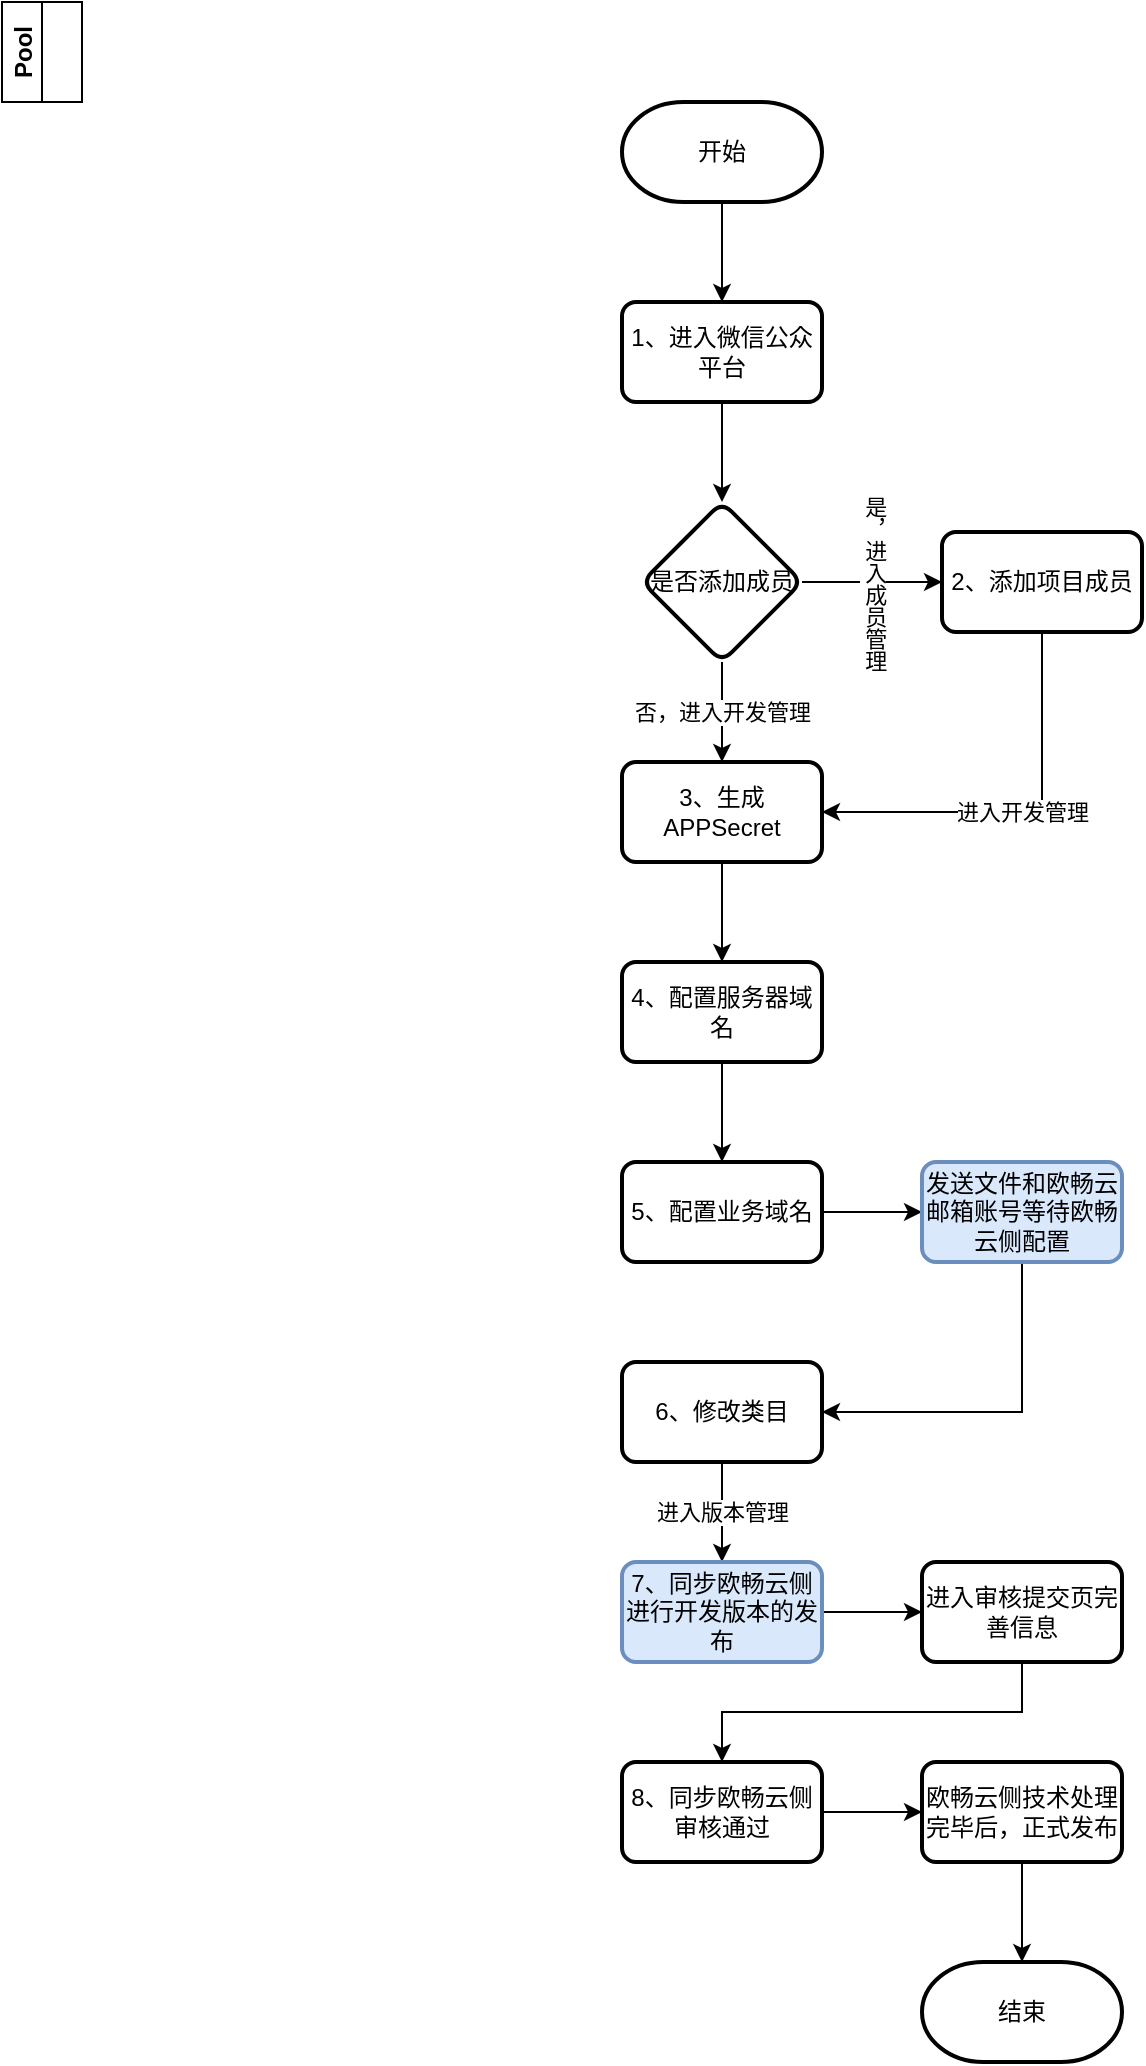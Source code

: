 <mxfile version="27.0.9">
  <diagram name="第 1 页" id="COnjnbLeJixTerIVZXnx">
    <mxGraphModel dx="988" dy="688" grid="1" gridSize="10" guides="1" tooltips="1" connect="1" arrows="1" fold="1" page="1" pageScale="1" pageWidth="827" pageHeight="1169" math="0" shadow="0">
      <root>
        <mxCell id="0" />
        <mxCell id="1" parent="0" />
        <mxCell id="-ReKqUDpLY1J_Zbkelsk-4" value="Pool" style="swimlane;childLayout=stackLayout;resizeParent=1;resizeParentMax=0;startSize=20;horizontal=0;horizontalStack=1;" parent="1" vertex="1" collapsed="1">
          <mxGeometry width="40" height="50" as="geometry">
            <mxRectangle width="830" height="1990" as="alternateBounds" />
          </mxGeometry>
        </mxCell>
        <mxCell id="-ReKqUDpLY1J_Zbkelsk-242" value="等待我司配置" style="edgeStyle=orthogonalEdgeStyle;rounded=0;orthogonalLoop=1;jettySize=auto;html=1;" parent="-ReKqUDpLY1J_Zbkelsk-4" source="-ReKqUDpLY1J_Zbkelsk-237" target="-ReKqUDpLY1J_Zbkelsk-241" edge="1">
          <mxGeometry relative="1" as="geometry" />
        </mxCell>
        <mxCell id="-ReKqUDpLY1J_Zbkelsk-244" value="我司反馈配置完毕" style="edgeStyle=orthogonalEdgeStyle;rounded=0;orthogonalLoop=1;jettySize=auto;html=1;entryX=1;entryY=0.5;entryDx=0;entryDy=0;exitX=0.5;exitY=1;exitDx=0;exitDy=0;" parent="-ReKqUDpLY1J_Zbkelsk-4" source="-ReKqUDpLY1J_Zbkelsk-241" target="-ReKqUDpLY1J_Zbkelsk-234" edge="1">
          <mxGeometry relative="1" as="geometry" />
        </mxCell>
        <mxCell id="-ReKqUDpLY1J_Zbkelsk-262" style="edgeStyle=orthogonalEdgeStyle;rounded=0;orthogonalLoop=1;jettySize=auto;html=1;exitX=1;exitY=0.5;exitDx=0;exitDy=0;entryX=0;entryY=0.5;entryDx=0;entryDy=0;" parent="-ReKqUDpLY1J_Zbkelsk-4" source="-ReKqUDpLY1J_Zbkelsk-260" target="-ReKqUDpLY1J_Zbkelsk-257" edge="1">
          <mxGeometry relative="1" as="geometry" />
        </mxCell>
        <mxCell id="-ReKqUDpLY1J_Zbkelsk-5" value="用户" style="swimlane;startSize=20;" parent="-ReKqUDpLY1J_Zbkelsk-4" vertex="1">
          <mxGeometry x="20" width="650" height="1990" as="geometry" />
        </mxCell>
        <mxCell id="-ReKqUDpLY1J_Zbkelsk-81" value="" style="edgeStyle=orthogonalEdgeStyle;rounded=0;orthogonalLoop=1;jettySize=auto;html=1;" parent="-ReKqUDpLY1J_Zbkelsk-5" source="-ReKqUDpLY1J_Zbkelsk-1" target="-ReKqUDpLY1J_Zbkelsk-2" edge="1">
          <mxGeometry relative="1" as="geometry" />
        </mxCell>
        <mxCell id="-ReKqUDpLY1J_Zbkelsk-1" value="开始" style="strokeWidth=2;html=1;shape=mxgraph.flowchart.terminator;whiteSpace=wrap;" parent="-ReKqUDpLY1J_Zbkelsk-5" vertex="1">
          <mxGeometry x="35.04" y="70" width="100" height="50" as="geometry" />
        </mxCell>
        <mxCell id="-ReKqUDpLY1J_Zbkelsk-105" value="" style="edgeStyle=orthogonalEdgeStyle;rounded=0;orthogonalLoop=1;jettySize=auto;html=1;entryX=0;entryY=0.5;entryDx=0;entryDy=0;exitX=1;exitY=0.5;exitDx=0;exitDy=0;" parent="-ReKqUDpLY1J_Zbkelsk-5" source="-ReKqUDpLY1J_Zbkelsk-2" target="-ReKqUDpLY1J_Zbkelsk-104" edge="1">
          <mxGeometry relative="1" as="geometry" />
        </mxCell>
        <mxCell id="-ReKqUDpLY1J_Zbkelsk-2" value="1、进入微信公众平台" style="rounded=1;whiteSpace=wrap;html=1;absoluteArcSize=1;arcSize=14;strokeWidth=2;" parent="-ReKqUDpLY1J_Zbkelsk-5" vertex="1">
          <mxGeometry x="35.04" y="160" width="100" height="50" as="geometry" />
        </mxCell>
        <mxCell id="-ReKqUDpLY1J_Zbkelsk-86" value="" style="edgeStyle=orthogonalEdgeStyle;rounded=0;orthogonalLoop=1;jettySize=auto;html=1;" parent="-ReKqUDpLY1J_Zbkelsk-5" source="-ReKqUDpLY1J_Zbkelsk-79" target="-ReKqUDpLY1J_Zbkelsk-85" edge="1">
          <mxGeometry relative="1" as="geometry" />
        </mxCell>
        <mxCell id="-ReKqUDpLY1J_Zbkelsk-79" value="手机微信扫码" style="rounded=1;whiteSpace=wrap;html=1;absoluteArcSize=1;arcSize=14;strokeWidth=2;" parent="-ReKqUDpLY1J_Zbkelsk-5" vertex="1">
          <mxGeometry x="185.1" y="290" width="100" height="50" as="geometry" />
        </mxCell>
        <mxCell id="-ReKqUDpLY1J_Zbkelsk-88" value="" style="edgeStyle=orthogonalEdgeStyle;rounded=0;orthogonalLoop=1;jettySize=auto;html=1;" parent="-ReKqUDpLY1J_Zbkelsk-5" source="-ReKqUDpLY1J_Zbkelsk-85" target="-ReKqUDpLY1J_Zbkelsk-87" edge="1">
          <mxGeometry relative="1" as="geometry" />
        </mxCell>
        <mxCell id="-ReKqUDpLY1J_Zbkelsk-85" value="选择小程序登录" style="rounded=1;whiteSpace=wrap;html=1;absoluteArcSize=1;arcSize=14;strokeWidth=2;" parent="-ReKqUDpLY1J_Zbkelsk-5" vertex="1">
          <mxGeometry x="350" y="290" width="100" height="50" as="geometry" />
        </mxCell>
        <mxCell id="-ReKqUDpLY1J_Zbkelsk-99" value="是" style="edgeStyle=orthogonalEdgeStyle;rounded=0;orthogonalLoop=1;jettySize=auto;html=1;exitX=0.5;exitY=1;exitDx=0;exitDy=0;entryX=0.5;entryY=0;entryDx=0;entryDy=0;" parent="-ReKqUDpLY1J_Zbkelsk-5" source="-ReKqUDpLY1J_Zbkelsk-87" target="-ReKqUDpLY1J_Zbkelsk-96" edge="1">
          <mxGeometry relative="1" as="geometry">
            <Array as="points">
              <mxPoint x="555" y="420" />
              <mxPoint x="85" y="420" />
            </Array>
          </mxGeometry>
        </mxCell>
        <mxCell id="-ReKqUDpLY1J_Zbkelsk-107" value="否" style="edgeStyle=orthogonalEdgeStyle;rounded=0;orthogonalLoop=1;jettySize=auto;html=1;exitX=0.5;exitY=1;exitDx=0;exitDy=0;entryX=0.5;entryY=1;entryDx=0;entryDy=0;" parent="-ReKqUDpLY1J_Zbkelsk-5" source="-ReKqUDpLY1J_Zbkelsk-87" target="-ReKqUDpLY1J_Zbkelsk-79" edge="1">
          <mxGeometry relative="1" as="geometry">
            <Array as="points">
              <mxPoint x="555" y="380" />
              <mxPoint x="235" y="380" />
            </Array>
          </mxGeometry>
        </mxCell>
        <mxCell id="-ReKqUDpLY1J_Zbkelsk-87" value="登录成功？" style="rhombus;whiteSpace=wrap;html=1;rounded=1;absoluteArcSize=1;arcSize=14;strokeWidth=2;" parent="-ReKqUDpLY1J_Zbkelsk-5" vertex="1">
          <mxGeometry x="514.96" y="275" width="80" height="80" as="geometry" />
        </mxCell>
        <mxCell id="-ReKqUDpLY1J_Zbkelsk-101" value="是" style="edgeStyle=orthogonalEdgeStyle;rounded=0;orthogonalLoop=1;jettySize=auto;html=1;" parent="-ReKqUDpLY1J_Zbkelsk-5" source="-ReKqUDpLY1J_Zbkelsk-96" target="-ReKqUDpLY1J_Zbkelsk-100" edge="1">
          <mxGeometry relative="1" as="geometry" />
        </mxCell>
        <mxCell id="-ReKqUDpLY1J_Zbkelsk-109" value="否" style="edgeStyle=orthogonalEdgeStyle;rounded=0;orthogonalLoop=1;jettySize=auto;html=1;entryX=0;entryY=0.5;entryDx=0;entryDy=0;" parent="-ReKqUDpLY1J_Zbkelsk-5" source="-ReKqUDpLY1J_Zbkelsk-96" target="-ReKqUDpLY1J_Zbkelsk-110" edge="1">
          <mxGeometry relative="1" as="geometry" />
        </mxCell>
        <mxCell id="-ReKqUDpLY1J_Zbkelsk-96" value="主体非个人且已备案完成？" style="rhombus;whiteSpace=wrap;html=1;rounded=1;absoluteArcSize=1;arcSize=14;strokeWidth=2;" parent="-ReKqUDpLY1J_Zbkelsk-5" vertex="1">
          <mxGeometry x="45.04" y="450" width="80" height="80" as="geometry" />
        </mxCell>
        <mxCell id="-ReKqUDpLY1J_Zbkelsk-125" value="" style="edgeStyle=orthogonalEdgeStyle;rounded=0;orthogonalLoop=1;jettySize=auto;html=1;" parent="-ReKqUDpLY1J_Zbkelsk-5" source="-ReKqUDpLY1J_Zbkelsk-100" target="-ReKqUDpLY1J_Zbkelsk-124" edge="1">
          <mxGeometry relative="1" as="geometry" />
        </mxCell>
        <mxCell id="-ReKqUDpLY1J_Zbkelsk-100" value="2、进入&lt;span style=&quot;color: rgb(51, 51, 51); letter-spacing: 0pt; text-align: justify; background-color: transparent;&quot;&gt;&lt;font style=&quot;&quot;&gt;【开发与服务】-【开发管理】页面&lt;/font&gt;&lt;/span&gt;&lt;div style=&quot;font-size: medium; text-align: start;&quot; data-hash=&quot;20f31b8135c4467b1c109fda60eb232d&quot; data-version=&quot;3.0.0&quot;&gt;&lt;/div&gt;&lt;div style=&quot;font-size: medium; text-align: start;&quot; class=&quot;document&quot;&gt;&lt;div class=&quot;section&quot;&gt;&lt;p style=&quot;margin: 3pt 0pt; text-align: justify; font-family: 等线; font-size: 12pt;&quot; class=&quot;paragraph text-align-type-justify&quot;&gt;&lt;span style=&quot;font-size: 11pt; font-family: 微软雅黑; color: rgb(51, 51, 51); letter-spacing: 0pt; vertical-align: baseline;&quot; lang=&quot;EN-US&quot;&gt;&lt;/span&gt;&lt;/p&gt;&lt;/div&gt;&lt;/div&gt;" style="whiteSpace=wrap;html=1;rounded=1;absoluteArcSize=1;arcSize=14;strokeWidth=2;" parent="-ReKqUDpLY1J_Zbkelsk-5" vertex="1">
          <mxGeometry x="35.04" y="580" width="100" height="50" as="geometry" />
        </mxCell>
        <mxCell id="-ReKqUDpLY1J_Zbkelsk-106" value="是" style="edgeStyle=orthogonalEdgeStyle;rounded=0;orthogonalLoop=1;jettySize=auto;html=1;entryX=0.5;entryY=0;entryDx=0;entryDy=0;exitX=0.5;exitY=1;exitDx=0;exitDy=0;" parent="-ReKqUDpLY1J_Zbkelsk-5" source="-ReKqUDpLY1J_Zbkelsk-104" target="-ReKqUDpLY1J_Zbkelsk-79" edge="1">
          <mxGeometry relative="1" as="geometry" />
        </mxCell>
        <mxCell id="-ReKqUDpLY1J_Zbkelsk-117" value="否" style="edgeStyle=orthogonalEdgeStyle;rounded=0;orthogonalLoop=1;jettySize=auto;html=1;" parent="-ReKqUDpLY1J_Zbkelsk-5" source="-ReKqUDpLY1J_Zbkelsk-104" target="-ReKqUDpLY1J_Zbkelsk-115" edge="1">
          <mxGeometry relative="1" as="geometry" />
        </mxCell>
        <mxCell id="-ReKqUDpLY1J_Zbkelsk-104" value="是否有小程序？" style="rhombus;whiteSpace=wrap;html=1;rounded=1;absoluteArcSize=1;arcSize=14;strokeWidth=2;" parent="-ReKqUDpLY1J_Zbkelsk-5" vertex="1">
          <mxGeometry x="195.1" y="145" width="80" height="80" as="geometry" />
        </mxCell>
        <mxCell id="-ReKqUDpLY1J_Zbkelsk-121" value="" style="edgeStyle=orthogonalEdgeStyle;rounded=0;orthogonalLoop=1;jettySize=auto;html=1;" parent="-ReKqUDpLY1J_Zbkelsk-5" source="-ReKqUDpLY1J_Zbkelsk-110" target="-ReKqUDpLY1J_Zbkelsk-120" edge="1">
          <mxGeometry relative="1" as="geometry" />
        </mxCell>
        <mxCell id="-ReKqUDpLY1J_Zbkelsk-110" value="修改小程序主体&lt;div&gt;或申请备案&lt;/div&gt;" style="whiteSpace=wrap;html=1;rounded=1;absoluteArcSize=1;arcSize=14;strokeWidth=2;" parent="-ReKqUDpLY1J_Zbkelsk-5" vertex="1">
          <mxGeometry x="185.1" y="465" width="100" height="50" as="geometry" />
        </mxCell>
        <mxCell id="-ReKqUDpLY1J_Zbkelsk-118" value="" style="edgeStyle=orthogonalEdgeStyle;rounded=0;orthogonalLoop=1;jettySize=auto;html=1;" parent="-ReKqUDpLY1J_Zbkelsk-5" source="-ReKqUDpLY1J_Zbkelsk-115" target="-ReKqUDpLY1J_Zbkelsk-116" edge="1">
          <mxGeometry relative="1" as="geometry" />
        </mxCell>
        <mxCell id="-ReKqUDpLY1J_Zbkelsk-115" value="申请小程序" style="whiteSpace=wrap;html=1;rounded=1;absoluteArcSize=1;arcSize=14;strokeWidth=2;" parent="-ReKqUDpLY1J_Zbkelsk-5" vertex="1">
          <mxGeometry x="350" y="160" width="100" height="50" as="geometry" />
        </mxCell>
        <mxCell id="-ReKqUDpLY1J_Zbkelsk-119" value="" style="edgeStyle=orthogonalEdgeStyle;rounded=0;orthogonalLoop=1;jettySize=auto;html=1;exitX=0.5;exitY=1;exitDx=0;exitDy=0;entryX=0.75;entryY=0;entryDx=0;entryDy=0;" parent="-ReKqUDpLY1J_Zbkelsk-5" source="-ReKqUDpLY1J_Zbkelsk-116" target="-ReKqUDpLY1J_Zbkelsk-79" edge="1">
          <mxGeometry relative="1" as="geometry" />
        </mxCell>
        <mxCell id="-ReKqUDpLY1J_Zbkelsk-116" value="申请完成" style="whiteSpace=wrap;html=1;rounded=1;absoluteArcSize=1;arcSize=14;strokeWidth=2;" parent="-ReKqUDpLY1J_Zbkelsk-5" vertex="1">
          <mxGeometry x="504.96" y="160" width="100" height="50" as="geometry" />
        </mxCell>
        <mxCell id="-ReKqUDpLY1J_Zbkelsk-122" value="进入下一步" style="edgeStyle=orthogonalEdgeStyle;rounded=0;orthogonalLoop=1;jettySize=auto;html=1;entryX=0.75;entryY=0;entryDx=0;entryDy=0;exitX=0.5;exitY=1;exitDx=0;exitDy=0;" parent="-ReKqUDpLY1J_Zbkelsk-5" source="-ReKqUDpLY1J_Zbkelsk-120" target="-ReKqUDpLY1J_Zbkelsk-100" edge="1">
          <mxGeometry relative="1" as="geometry" />
        </mxCell>
        <mxCell id="-ReKqUDpLY1J_Zbkelsk-120" value="修改完成" style="whiteSpace=wrap;html=1;rounded=1;absoluteArcSize=1;arcSize=14;strokeWidth=2;" parent="-ReKqUDpLY1J_Zbkelsk-5" vertex="1">
          <mxGeometry x="350.0" y="465" width="100" height="50" as="geometry" />
        </mxCell>
        <mxCell id="-ReKqUDpLY1J_Zbkelsk-129" value="" style="edgeStyle=orthogonalEdgeStyle;rounded=0;orthogonalLoop=1;jettySize=auto;html=1;" parent="-ReKqUDpLY1J_Zbkelsk-5" source="-ReKqUDpLY1J_Zbkelsk-124" target="-ReKqUDpLY1J_Zbkelsk-128" edge="1">
          <mxGeometry relative="1" as="geometry" />
        </mxCell>
        <mxCell id="-ReKqUDpLY1J_Zbkelsk-124" value="生成APPSecret&lt;div style=&quot;font-size: medium; text-align: start;&quot; data-hash=&quot;20f31b8135c4467b1c109fda60eb232d&quot; data-version=&quot;3.0.0&quot;&gt;&lt;/div&gt;&lt;div style=&quot;font-size: medium; text-align: start;&quot; class=&quot;document&quot;&gt;&lt;div class=&quot;section&quot;&gt;&lt;p style=&quot;margin: 3pt 0pt; text-align: justify; font-family: 等线; font-size: 12pt;&quot; class=&quot;paragraph text-align-type-justify&quot;&gt;&lt;span style=&quot;font-size: 11pt; font-family: 微软雅黑; color: rgb(51, 51, 51); letter-spacing: 0pt; vertical-align: baseline;&quot; lang=&quot;EN-US&quot;&gt;&lt;/span&gt;&lt;/p&gt;&lt;/div&gt;&lt;/div&gt;" style="whiteSpace=wrap;html=1;rounded=1;absoluteArcSize=1;arcSize=14;strokeWidth=2;" parent="-ReKqUDpLY1J_Zbkelsk-5" vertex="1">
          <mxGeometry x="185.1" y="580" width="100" height="50" as="geometry" />
        </mxCell>
        <mxCell id="-ReKqUDpLY1J_Zbkelsk-132" value="" style="edgeStyle=orthogonalEdgeStyle;rounded=0;orthogonalLoop=1;jettySize=auto;html=1;" parent="-ReKqUDpLY1J_Zbkelsk-5" source="-ReKqUDpLY1J_Zbkelsk-128" target="-ReKqUDpLY1J_Zbkelsk-131" edge="1">
          <mxGeometry relative="1" as="geometry" />
        </mxCell>
        <mxCell id="-ReKqUDpLY1J_Zbkelsk-128" value="保存好APPSecret&lt;div style=&quot;font-size: medium; text-align: start;&quot; data-hash=&quot;20f31b8135c4467b1c109fda60eb232d&quot; data-version=&quot;3.0.0&quot;&gt;&lt;/div&gt;&lt;div style=&quot;font-size: medium; text-align: start;&quot; class=&quot;document&quot;&gt;&lt;div class=&quot;section&quot;&gt;&lt;p style=&quot;margin: 3pt 0pt; text-align: justify; font-family: 等线; font-size: 12pt;&quot; class=&quot;paragraph text-align-type-justify&quot;&gt;&lt;span style=&quot;font-size: 11pt; font-family: 微软雅黑; color: rgb(51, 51, 51); letter-spacing: 0pt; vertical-align: baseline;&quot; lang=&quot;EN-US&quot;&gt;&lt;/span&gt;&lt;/p&gt;&lt;/div&gt;&lt;/div&gt;&lt;div&gt;&amp;nbsp;and Appid&lt;/div&gt;" style="whiteSpace=wrap;html=1;rounded=1;absoluteArcSize=1;arcSize=14;strokeWidth=2;" parent="-ReKqUDpLY1J_Zbkelsk-5" vertex="1">
          <mxGeometry x="350" y="580" width="100" height="50" as="geometry" />
        </mxCell>
        <mxCell id="-ReKqUDpLY1J_Zbkelsk-173" value="" style="edgeStyle=orthogonalEdgeStyle;rounded=0;orthogonalLoop=1;jettySize=auto;html=1;" parent="-ReKqUDpLY1J_Zbkelsk-5" source="-ReKqUDpLY1J_Zbkelsk-130" target="-ReKqUDpLY1J_Zbkelsk-134" edge="1">
          <mxGeometry relative="1" as="geometry" />
        </mxCell>
        <mxCell id="-ReKqUDpLY1J_Zbkelsk-130" value="3、进入【管理】-【成员管理】页面" style="whiteSpace=wrap;html=1;rounded=1;absoluteArcSize=1;arcSize=14;strokeWidth=2;" parent="-ReKqUDpLY1J_Zbkelsk-5" vertex="1">
          <mxGeometry x="350" y="700" width="100" height="50" as="geometry" />
        </mxCell>
        <mxCell id="-ReKqUDpLY1J_Zbkelsk-172" value="是" style="edgeStyle=orthogonalEdgeStyle;rounded=0;orthogonalLoop=1;jettySize=auto;html=1;entryX=1;entryY=0.5;entryDx=0;entryDy=0;" parent="-ReKqUDpLY1J_Zbkelsk-5" source="-ReKqUDpLY1J_Zbkelsk-131" target="-ReKqUDpLY1J_Zbkelsk-130" edge="1">
          <mxGeometry relative="1" as="geometry">
            <Array as="points">
              <mxPoint x="555" y="725" />
            </Array>
          </mxGeometry>
        </mxCell>
        <mxCell id="-ReKqUDpLY1J_Zbkelsk-176" value="否，进入下一步" style="edgeStyle=orthogonalEdgeStyle;rounded=0;orthogonalLoop=1;jettySize=auto;html=1;exitX=0.5;exitY=1;exitDx=0;exitDy=0;entryX=1;entryY=0.5;entryDx=0;entryDy=0;" parent="-ReKqUDpLY1J_Zbkelsk-5" source="-ReKqUDpLY1J_Zbkelsk-131" target="-ReKqUDpLY1J_Zbkelsk-133" edge="1">
          <mxGeometry relative="1" as="geometry" />
        </mxCell>
        <mxCell id="-ReKqUDpLY1J_Zbkelsk-131" value="添加其他开发者？" style="rhombus;whiteSpace=wrap;html=1;rounded=1;absoluteArcSize=1;arcSize=14;strokeWidth=2;" parent="-ReKqUDpLY1J_Zbkelsk-5" vertex="1">
          <mxGeometry x="514.96" y="565" width="80" height="80" as="geometry" />
        </mxCell>
        <mxCell id="-ReKqUDpLY1J_Zbkelsk-222" value="" style="edgeStyle=orthogonalEdgeStyle;rounded=0;orthogonalLoop=1;jettySize=auto;html=1;" parent="-ReKqUDpLY1J_Zbkelsk-5" source="-ReKqUDpLY1J_Zbkelsk-133" target="-ReKqUDpLY1J_Zbkelsk-219" edge="1">
          <mxGeometry relative="1" as="geometry" />
        </mxCell>
        <mxCell id="-ReKqUDpLY1J_Zbkelsk-133" value="4、进入&lt;span style=&quot;letter-spacing: 0pt; background-color: transparent; color: rgb(51, 51, 51); text-align: justify;&quot;&gt;【开发与服务】-【开发管理】页面&lt;/span&gt;" style="whiteSpace=wrap;html=1;rounded=1;absoluteArcSize=1;arcSize=14;strokeWidth=2;" parent="-ReKqUDpLY1J_Zbkelsk-5" vertex="1">
          <mxGeometry x="350" y="820" width="100" height="50" as="geometry" />
        </mxCell>
        <mxCell id="-ReKqUDpLY1J_Zbkelsk-174" value="" style="edgeStyle=orthogonalEdgeStyle;rounded=0;orthogonalLoop=1;jettySize=auto;html=1;" parent="-ReKqUDpLY1J_Zbkelsk-5" source="-ReKqUDpLY1J_Zbkelsk-134" target="-ReKqUDpLY1J_Zbkelsk-171" edge="1">
          <mxGeometry relative="1" as="geometry" />
        </mxCell>
        <mxCell id="-ReKqUDpLY1J_Zbkelsk-134" value="添加项目成员&lt;div&gt;选择开发者&lt;/div&gt;" style="whiteSpace=wrap;html=1;rounded=1;absoluteArcSize=1;arcSize=14;strokeWidth=2;" parent="-ReKqUDpLY1J_Zbkelsk-5" vertex="1">
          <mxGeometry x="185.1" y="700" width="100" height="50" as="geometry" />
        </mxCell>
        <mxCell id="-ReKqUDpLY1J_Zbkelsk-175" value="进入下一步" style="edgeStyle=orthogonalEdgeStyle;rounded=0;orthogonalLoop=1;jettySize=auto;html=1;entryX=0.5;entryY=0;entryDx=0;entryDy=0;exitX=0.5;exitY=1;exitDx=0;exitDy=0;" parent="-ReKqUDpLY1J_Zbkelsk-5" source="-ReKqUDpLY1J_Zbkelsk-171" target="-ReKqUDpLY1J_Zbkelsk-133" edge="1">
          <mxGeometry relative="1" as="geometry">
            <mxPoint x="80.0" y="749.997" as="sourcePoint" />
            <mxPoint x="344.96" y="845.04" as="targetPoint" />
          </mxGeometry>
        </mxCell>
        <mxCell id="-ReKqUDpLY1J_Zbkelsk-171" value="完成人员添加" style="whiteSpace=wrap;html=1;rounded=1;absoluteArcSize=1;arcSize=14;strokeWidth=2;" parent="-ReKqUDpLY1J_Zbkelsk-5" vertex="1">
          <mxGeometry x="35.04" y="700" width="100" height="50" as="geometry" />
        </mxCell>
        <mxCell id="-ReKqUDpLY1J_Zbkelsk-221" value="" style="edgeStyle=orthogonalEdgeStyle;rounded=0;orthogonalLoop=1;jettySize=auto;html=1;" parent="-ReKqUDpLY1J_Zbkelsk-5" source="-ReKqUDpLY1J_Zbkelsk-219" target="-ReKqUDpLY1J_Zbkelsk-220" edge="1">
          <mxGeometry relative="1" as="geometry" />
        </mxCell>
        <mxCell id="-ReKqUDpLY1J_Zbkelsk-219" value="进行服务器配置" style="whiteSpace=wrap;html=1;rounded=1;absoluteArcSize=1;arcSize=14;strokeWidth=2;" parent="-ReKqUDpLY1J_Zbkelsk-5" vertex="1">
          <mxGeometry x="185.1" y="820" width="100" height="50" as="geometry" />
        </mxCell>
        <mxCell id="-ReKqUDpLY1J_Zbkelsk-224" value="是" style="edgeStyle=orthogonalEdgeStyle;rounded=0;orthogonalLoop=1;jettySize=auto;html=1;" parent="-ReKqUDpLY1J_Zbkelsk-5" source="-ReKqUDpLY1J_Zbkelsk-220" target="-ReKqUDpLY1J_Zbkelsk-223" edge="1">
          <mxGeometry relative="1" as="geometry" />
        </mxCell>
        <mxCell id="-ReKqUDpLY1J_Zbkelsk-220" value="服务器域名已禁用？" style="rhombus;whiteSpace=wrap;html=1;rounded=1;absoluteArcSize=1;arcSize=14;strokeWidth=2;" parent="-ReKqUDpLY1J_Zbkelsk-5" vertex="1">
          <mxGeometry x="45.04" y="805" width="80" height="80" as="geometry" />
        </mxCell>
        <mxCell id="-ReKqUDpLY1J_Zbkelsk-227" value="" style="edgeStyle=orthogonalEdgeStyle;rounded=0;orthogonalLoop=1;jettySize=auto;html=1;" parent="-ReKqUDpLY1J_Zbkelsk-5" source="-ReKqUDpLY1J_Zbkelsk-223" target="-ReKqUDpLY1J_Zbkelsk-225" edge="1">
          <mxGeometry relative="1" as="geometry" />
        </mxCell>
        <mxCell id="-ReKqUDpLY1J_Zbkelsk-223" value="解除授权" style="whiteSpace=wrap;html=1;rounded=1;absoluteArcSize=1;arcSize=14;strokeWidth=2;" parent="-ReKqUDpLY1J_Zbkelsk-5" vertex="1">
          <mxGeometry x="35.04" y="940" width="100" height="50" as="geometry" />
        </mxCell>
        <mxCell id="-ReKqUDpLY1J_Zbkelsk-228" value="" style="edgeStyle=orthogonalEdgeStyle;rounded=0;orthogonalLoop=1;jettySize=auto;html=1;" parent="-ReKqUDpLY1J_Zbkelsk-5" source="-ReKqUDpLY1J_Zbkelsk-225" target="-ReKqUDpLY1J_Zbkelsk-226" edge="1">
          <mxGeometry relative="1" as="geometry" />
        </mxCell>
        <mxCell id="-ReKqUDpLY1J_Zbkelsk-225" value="开始配置" style="whiteSpace=wrap;html=1;rounded=1;absoluteArcSize=1;arcSize=14;strokeWidth=2;" parent="-ReKqUDpLY1J_Zbkelsk-5" vertex="1">
          <mxGeometry x="185.1" y="940" width="100" height="50" as="geometry" />
        </mxCell>
        <mxCell id="-ReKqUDpLY1J_Zbkelsk-232" value="" style="edgeStyle=orthogonalEdgeStyle;rounded=0;orthogonalLoop=1;jettySize=auto;html=1;exitX=0.5;exitY=1;exitDx=0;exitDy=0;" parent="-ReKqUDpLY1J_Zbkelsk-5" source="-ReKqUDpLY1J_Zbkelsk-226" target="-ReKqUDpLY1J_Zbkelsk-230" edge="1">
          <mxGeometry relative="1" as="geometry" />
        </mxCell>
        <mxCell id="-ReKqUDpLY1J_Zbkelsk-226" value="在【request合法域名】输入&lt;div&gt;https://api.finezb.com;&lt;span style=&quot;background-color: transparent; color: light-dark(rgb(0, 0, 0), rgb(255, 255, 255));&quot;&gt;https://share.finezb.com;&lt;/span&gt;&lt;/div&gt;&lt;div&gt;&lt;span style=&quot;background-color: transparent; color: light-dark(rgb(0, 0, 0), rgb(255, 255, 255));&quot;&gt;完成服务器配置&lt;/span&gt;&lt;/div&gt;" style="whiteSpace=wrap;html=1;rounded=1;absoluteArcSize=1;arcSize=14;strokeWidth=2;labelPosition=center;verticalLabelPosition=middle;align=center;verticalAlign=middle;" parent="-ReKqUDpLY1J_Zbkelsk-5" vertex="1">
          <mxGeometry x="350" y="940" width="260" height="50" as="geometry" />
        </mxCell>
        <mxCell id="-ReKqUDpLY1J_Zbkelsk-236" value="" style="edgeStyle=orthogonalEdgeStyle;rounded=0;orthogonalLoop=1;jettySize=auto;html=1;" parent="-ReKqUDpLY1J_Zbkelsk-5" source="-ReKqUDpLY1J_Zbkelsk-230" target="-ReKqUDpLY1J_Zbkelsk-235" edge="1">
          <mxGeometry relative="1" as="geometry" />
        </mxCell>
        <mxCell id="-ReKqUDpLY1J_Zbkelsk-230" value="进行业务域名配置" style="whiteSpace=wrap;html=1;rounded=1;absoluteArcSize=1;arcSize=14;strokeWidth=2;" parent="-ReKqUDpLY1J_Zbkelsk-5" vertex="1">
          <mxGeometry x="35.04" y="1060" width="100" height="50" as="geometry" />
        </mxCell>
        <mxCell id="-ReKqUDpLY1J_Zbkelsk-246" value="" style="edgeStyle=orthogonalEdgeStyle;rounded=0;orthogonalLoop=1;jettySize=auto;html=1;" parent="-ReKqUDpLY1J_Zbkelsk-5" source="-ReKqUDpLY1J_Zbkelsk-234" target="-ReKqUDpLY1J_Zbkelsk-245" edge="1">
          <mxGeometry relative="1" as="geometry" />
        </mxCell>
        <mxCell id="-ReKqUDpLY1J_Zbkelsk-234" value="在【域名1】输入wx.ouchang.net后点击保存" style="whiteSpace=wrap;html=1;rounded=1;absoluteArcSize=1;arcSize=14;strokeWidth=2;" parent="-ReKqUDpLY1J_Zbkelsk-5" vertex="1">
          <mxGeometry x="350" y="1180" width="100" height="50" as="geometry" />
        </mxCell>
        <mxCell id="-ReKqUDpLY1J_Zbkelsk-238" value="" style="edgeStyle=orthogonalEdgeStyle;rounded=0;orthogonalLoop=1;jettySize=auto;html=1;" parent="-ReKqUDpLY1J_Zbkelsk-5" source="-ReKqUDpLY1J_Zbkelsk-235" target="-ReKqUDpLY1J_Zbkelsk-237" edge="1">
          <mxGeometry relative="1" as="geometry" />
        </mxCell>
        <mxCell id="-ReKqUDpLY1J_Zbkelsk-235" value="下载校验文件" style="whiteSpace=wrap;html=1;rounded=1;absoluteArcSize=1;arcSize=14;strokeWidth=2;" parent="-ReKqUDpLY1J_Zbkelsk-5" vertex="1">
          <mxGeometry x="185.1" y="1060" width="100" height="50" as="geometry" />
        </mxCell>
        <mxCell id="-ReKqUDpLY1J_Zbkelsk-237" value="发送文件和邮箱账号到欧畅云对接群" style="whiteSpace=wrap;html=1;rounded=1;absoluteArcSize=1;arcSize=14;strokeWidth=2;" parent="-ReKqUDpLY1J_Zbkelsk-5" vertex="1">
          <mxGeometry x="350" y="1060" width="100" height="50" as="geometry" />
        </mxCell>
        <mxCell id="-ReKqUDpLY1J_Zbkelsk-248" value="否" style="edgeStyle=orthogonalEdgeStyle;rounded=0;orthogonalLoop=1;jettySize=auto;html=1;" parent="-ReKqUDpLY1J_Zbkelsk-5" source="-ReKqUDpLY1J_Zbkelsk-245" target="-ReKqUDpLY1J_Zbkelsk-247" edge="1">
          <mxGeometry relative="1" as="geometry" />
        </mxCell>
        <mxCell id="-ReKqUDpLY1J_Zbkelsk-250" value="是" style="edgeStyle=orthogonalEdgeStyle;rounded=0;orthogonalLoop=1;jettySize=auto;html=1;" parent="-ReKqUDpLY1J_Zbkelsk-5" source="-ReKqUDpLY1J_Zbkelsk-245" target="-ReKqUDpLY1J_Zbkelsk-249" edge="1">
          <mxGeometry relative="1" as="geometry" />
        </mxCell>
        <mxCell id="-ReKqUDpLY1J_Zbkelsk-245" value="校验通过？" style="rhombus;whiteSpace=wrap;html=1;rounded=1;absoluteArcSize=1;arcSize=14;strokeWidth=2;" parent="-ReKqUDpLY1J_Zbkelsk-5" vertex="1">
          <mxGeometry x="195.1" y="1165" width="80" height="80" as="geometry" />
        </mxCell>
        <mxCell id="-ReKqUDpLY1J_Zbkelsk-247" value="刷新页面重试&lt;div&gt;或联系我们&lt;/div&gt;" style="whiteSpace=wrap;html=1;rounded=1;absoluteArcSize=1;arcSize=14;strokeWidth=2;" parent="-ReKqUDpLY1J_Zbkelsk-5" vertex="1">
          <mxGeometry x="35.04" y="1180" width="100" height="50" as="geometry" />
        </mxCell>
        <mxCell id="-ReKqUDpLY1J_Zbkelsk-254" value="" style="edgeStyle=orthogonalEdgeStyle;rounded=0;orthogonalLoop=1;jettySize=auto;html=1;" parent="-ReKqUDpLY1J_Zbkelsk-5" source="-ReKqUDpLY1J_Zbkelsk-249" target="-ReKqUDpLY1J_Zbkelsk-251" edge="1">
          <mxGeometry relative="1" as="geometry" />
        </mxCell>
        <mxCell id="-ReKqUDpLY1J_Zbkelsk-249" value="5、进入【账号设置】-【服务类目】页面" style="whiteSpace=wrap;html=1;rounded=1;absoluteArcSize=1;arcSize=14;strokeWidth=2;" parent="-ReKqUDpLY1J_Zbkelsk-5" vertex="1">
          <mxGeometry x="185.1" y="1300" width="100" height="50" as="geometry" />
        </mxCell>
        <mxCell id="-ReKqUDpLY1J_Zbkelsk-256" value="" style="edgeStyle=orthogonalEdgeStyle;rounded=0;orthogonalLoop=1;jettySize=auto;html=1;" parent="-ReKqUDpLY1J_Zbkelsk-5" source="-ReKqUDpLY1J_Zbkelsk-251" target="-ReKqUDpLY1J_Zbkelsk-255" edge="1">
          <mxGeometry relative="1" as="geometry" />
        </mxCell>
        <mxCell id="-ReKqUDpLY1J_Zbkelsk-251" value="删除非【工具】-【办公】类目" style="whiteSpace=wrap;html=1;rounded=1;absoluteArcSize=1;arcSize=14;strokeWidth=2;" parent="-ReKqUDpLY1J_Zbkelsk-5" vertex="1">
          <mxGeometry x="350" y="1300" width="100" height="50" as="geometry" />
        </mxCell>
        <mxCell id="-ReKqUDpLY1J_Zbkelsk-259" value="进入下一步" style="edgeStyle=orthogonalEdgeStyle;rounded=0;orthogonalLoop=1;jettySize=auto;html=1;exitX=0.5;exitY=1;exitDx=0;exitDy=0;" parent="-ReKqUDpLY1J_Zbkelsk-5" source="-ReKqUDpLY1J_Zbkelsk-255" target="-ReKqUDpLY1J_Zbkelsk-258" edge="1">
          <mxGeometry relative="1" as="geometry" />
        </mxCell>
        <mxCell id="-ReKqUDpLY1J_Zbkelsk-255" value="添加并设置【工具】-【办公】为主营类目" style="whiteSpace=wrap;html=1;rounded=1;absoluteArcSize=1;arcSize=14;strokeWidth=2;" parent="-ReKqUDpLY1J_Zbkelsk-5" vertex="1">
          <mxGeometry x="504.96" y="1300" width="100" height="50" as="geometry" />
        </mxCell>
        <mxCell id="-ReKqUDpLY1J_Zbkelsk-261" value="" style="edgeStyle=orthogonalEdgeStyle;rounded=0;orthogonalLoop=1;jettySize=auto;html=1;" parent="-ReKqUDpLY1J_Zbkelsk-5" source="-ReKqUDpLY1J_Zbkelsk-258" target="-ReKqUDpLY1J_Zbkelsk-260" edge="1">
          <mxGeometry relative="1" as="geometry" />
        </mxCell>
        <mxCell id="-ReKqUDpLY1J_Zbkelsk-258" value="6、进入【管理】-【版本管理】页面" style="whiteSpace=wrap;html=1;rounded=1;absoluteArcSize=1;arcSize=14;strokeWidth=2;" parent="-ReKqUDpLY1J_Zbkelsk-5" vertex="1">
          <mxGeometry x="350" y="1420" width="100" height="50" as="geometry" />
        </mxCell>
        <mxCell id="-ReKqUDpLY1J_Zbkelsk-260" value="发送Appid和APPSecret到欧畅云对接群" style="whiteSpace=wrap;html=1;rounded=1;absoluteArcSize=1;arcSize=14;strokeWidth=2;" parent="-ReKqUDpLY1J_Zbkelsk-5" vertex="1">
          <mxGeometry x="504.96" y="1420" width="100" height="50" as="geometry" />
        </mxCell>
        <mxCell id="-ReKqUDpLY1J_Zbkelsk-277" value="开发者或管理员扫码" style="whiteSpace=wrap;html=1;rounded=1;absoluteArcSize=1;arcSize=14;strokeWidth=2;" parent="-ReKqUDpLY1J_Zbkelsk-5" vertex="1">
          <mxGeometry x="504.96" y="1540" width="100" height="50" as="geometry" />
        </mxCell>
        <mxCell id="-ReKqUDpLY1J_Zbkelsk-380" value="" style="edgeStyle=orthogonalEdgeStyle;rounded=0;orthogonalLoop=1;jettySize=auto;html=1;" parent="-ReKqUDpLY1J_Zbkelsk-5" source="-ReKqUDpLY1J_Zbkelsk-280" target="-ReKqUDpLY1J_Zbkelsk-283" edge="1">
          <mxGeometry relative="1" as="geometry" />
        </mxCell>
        <mxCell id="-ReKqUDpLY1J_Zbkelsk-280" value="提交审核" style="whiteSpace=wrap;html=1;rounded=1;absoluteArcSize=1;arcSize=14;strokeWidth=2;" parent="-ReKqUDpLY1J_Zbkelsk-5" vertex="1">
          <mxGeometry x="350" y="1540" width="100" height="50" as="geometry" />
        </mxCell>
        <mxCell id="-ReKqUDpLY1J_Zbkelsk-286" value="" style="edgeStyle=orthogonalEdgeStyle;rounded=0;orthogonalLoop=1;jettySize=auto;html=1;" parent="-ReKqUDpLY1J_Zbkelsk-5" source="-ReKqUDpLY1J_Zbkelsk-282" edge="1">
          <mxGeometry relative="1" as="geometry">
            <mxPoint x="364.9" y="1700" as="targetPoint" />
          </mxGeometry>
        </mxCell>
        <mxCell id="-ReKqUDpLY1J_Zbkelsk-282" value="等待微信审核" style="whiteSpace=wrap;html=1;rounded=1;absoluteArcSize=1;arcSize=14;strokeWidth=2;" parent="-ReKqUDpLY1J_Zbkelsk-5" vertex="1">
          <mxGeometry x="199.94" y="1675" width="100" height="50" as="geometry" />
        </mxCell>
        <mxCell id="-ReKqUDpLY1J_Zbkelsk-287" value="" style="edgeStyle=orthogonalEdgeStyle;rounded=0;orthogonalLoop=1;jettySize=auto;html=1;" parent="-ReKqUDpLY1J_Zbkelsk-5" source="-ReKqUDpLY1J_Zbkelsk-283" target="-ReKqUDpLY1J_Zbkelsk-284" edge="1">
          <mxGeometry relative="1" as="geometry" />
        </mxCell>
        <mxCell id="-ReKqUDpLY1J_Zbkelsk-283" value="输入版本描述，&lt;span style=&quot;background-color: transparent; color: light-dark(rgb(0, 0, 0), rgb(255, 255, 255));&quot;&gt;提交预览图片，&lt;/span&gt;&lt;div&gt;仅在企业微信中运行选择否，&lt;span style=&quot;background-color: transparent; color: light-dark(rgb(0, 0, 0), rgb(255, 255, 255));&quot;&gt;未采集用户隐私&lt;/span&gt;&lt;/div&gt;" style="whiteSpace=wrap;html=1;rounded=1;absoluteArcSize=1;arcSize=14;strokeWidth=2;" parent="-ReKqUDpLY1J_Zbkelsk-5" vertex="1">
          <mxGeometry x="35.04" y="1540" width="254.96" height="50" as="geometry" />
        </mxCell>
        <mxCell id="-ReKqUDpLY1J_Zbkelsk-288" value="" style="edgeStyle=orthogonalEdgeStyle;rounded=0;orthogonalLoop=1;jettySize=auto;html=1;" parent="-ReKqUDpLY1J_Zbkelsk-5" source="-ReKqUDpLY1J_Zbkelsk-284" target="-ReKqUDpLY1J_Zbkelsk-282" edge="1">
          <mxGeometry relative="1" as="geometry" />
        </mxCell>
        <mxCell id="-ReKqUDpLY1J_Zbkelsk-284" value="完成审核提交" style="whiteSpace=wrap;html=1;rounded=1;absoluteArcSize=1;arcSize=14;strokeWidth=2;" parent="-ReKqUDpLY1J_Zbkelsk-5" vertex="1">
          <mxGeometry x="35.04" y="1675" width="100" height="50" as="geometry" />
        </mxCell>
        <mxCell id="-ReKqUDpLY1J_Zbkelsk-382" value="是" style="edgeStyle=orthogonalEdgeStyle;rounded=0;orthogonalLoop=1;jettySize=auto;html=1;exitX=0.5;exitY=1;exitDx=0;exitDy=0;entryX=0.5;entryY=0;entryDx=0;entryDy=0;" parent="-ReKqUDpLY1J_Zbkelsk-5" source="-ReKqUDpLY1J_Zbkelsk-285" target="-ReKqUDpLY1J_Zbkelsk-292" edge="1">
          <mxGeometry relative="1" as="geometry" />
        </mxCell>
        <mxCell id="-ReKqUDpLY1J_Zbkelsk-386" value="否" style="edgeStyle=orthogonalEdgeStyle;rounded=0;orthogonalLoop=1;jettySize=auto;html=1;" parent="-ReKqUDpLY1J_Zbkelsk-5" source="-ReKqUDpLY1J_Zbkelsk-285" target="-ReKqUDpLY1J_Zbkelsk-381" edge="1">
          <mxGeometry relative="1" as="geometry" />
        </mxCell>
        <mxCell id="-ReKqUDpLY1J_Zbkelsk-285" value="审核通过？" style="rhombus;whiteSpace=wrap;html=1;rounded=1;absoluteArcSize=1;arcSize=14;strokeWidth=2;" parent="-ReKqUDpLY1J_Zbkelsk-5" vertex="1">
          <mxGeometry x="360" y="1660" width="80" height="80" as="geometry" />
        </mxCell>
        <mxCell id="-ReKqUDpLY1J_Zbkelsk-292" value="反馈到欧畅云对接群" style="whiteSpace=wrap;html=1;rounded=1;absoluteArcSize=1;arcSize=14;strokeWidth=2;" parent="-ReKqUDpLY1J_Zbkelsk-5" vertex="1">
          <mxGeometry x="350" y="1790" width="100" height="50" as="geometry" />
        </mxCell>
        <mxCell id="-ReKqUDpLY1J_Zbkelsk-385" value="" style="edgeStyle=orthogonalEdgeStyle;rounded=0;orthogonalLoop=1;jettySize=auto;html=1;entryX=0.448;entryY=-0.001;entryDx=0;entryDy=0;entryPerimeter=0;exitX=0.5;exitY=0;exitDx=0;exitDy=0;" parent="-ReKqUDpLY1J_Zbkelsk-5" source="-ReKqUDpLY1J_Zbkelsk-381" target="-ReKqUDpLY1J_Zbkelsk-282" edge="1">
          <mxGeometry relative="1" as="geometry">
            <Array as="points">
              <mxPoint x="555" y="1650" />
              <mxPoint x="245" y="1650" />
            </Array>
          </mxGeometry>
        </mxCell>
        <mxCell id="-ReKqUDpLY1J_Zbkelsk-381" value="按照指引修改对应内容后再次提交审核" style="whiteSpace=wrap;html=1;rounded=1;absoluteArcSize=1;arcSize=14;strokeWidth=2;" parent="-ReKqUDpLY1J_Zbkelsk-5" vertex="1">
          <mxGeometry x="504.96" y="1675" width="100" height="50" as="geometry" />
        </mxCell>
        <mxCell id="-ReKqUDpLY1J_Zbkelsk-391" value="" style="edgeStyle=orthogonalEdgeStyle;rounded=0;orthogonalLoop=1;jettySize=auto;html=1;" parent="-ReKqUDpLY1J_Zbkelsk-5" source="-ReKqUDpLY1J_Zbkelsk-387" target="-ReKqUDpLY1J_Zbkelsk-388" edge="1">
          <mxGeometry relative="1" as="geometry" />
        </mxCell>
        <mxCell id="-ReKqUDpLY1J_Zbkelsk-387" value="点击提交发布后完成小程序对接" style="whiteSpace=wrap;html=1;rounded=1;absoluteArcSize=1;arcSize=14;strokeWidth=2;" parent="-ReKqUDpLY1J_Zbkelsk-5" vertex="1">
          <mxGeometry x="504.96" y="1890" width="100" height="50" as="geometry" />
        </mxCell>
        <mxCell id="-ReKqUDpLY1J_Zbkelsk-393" value="" style="edgeStyle=orthogonalEdgeStyle;rounded=0;orthogonalLoop=1;jettySize=auto;html=1;entryX=1;entryY=0.5;entryDx=0;entryDy=0;entryPerimeter=0;" parent="-ReKqUDpLY1J_Zbkelsk-5" source="-ReKqUDpLY1J_Zbkelsk-388" target="-ReKqUDpLY1J_Zbkelsk-389" edge="1">
          <mxGeometry relative="1" as="geometry">
            <mxPoint x="289.94" y="1915" as="targetPoint" />
          </mxGeometry>
        </mxCell>
        <mxCell id="-ReKqUDpLY1J_Zbkelsk-388" value="新建直播间测试" style="whiteSpace=wrap;html=1;rounded=1;absoluteArcSize=1;arcSize=14;strokeWidth=2;" parent="-ReKqUDpLY1J_Zbkelsk-5" vertex="1">
          <mxGeometry x="350" y="1890" width="100" height="50" as="geometry" />
        </mxCell>
        <mxCell id="-ReKqUDpLY1J_Zbkelsk-389" value="结束" style="strokeWidth=2;html=1;shape=mxgraph.flowchart.terminator;whiteSpace=wrap;" parent="-ReKqUDpLY1J_Zbkelsk-5" vertex="1">
          <mxGeometry x="35.04" y="1890" width="100" height="50" as="geometry" />
        </mxCell>
        <mxCell id="-ReKqUDpLY1J_Zbkelsk-278" value="发送开发者登录二维码" style="edgeStyle=orthogonalEdgeStyle;rounded=0;orthogonalLoop=1;jettySize=auto;html=1;entryX=0.5;entryY=0;entryDx=0;entryDy=0;exitX=0.5;exitY=1;exitDx=0;exitDy=0;" parent="-ReKqUDpLY1J_Zbkelsk-4" source="-ReKqUDpLY1J_Zbkelsk-257" target="-ReKqUDpLY1J_Zbkelsk-277" edge="1">
          <mxGeometry relative="1" as="geometry" />
        </mxCell>
        <mxCell id="-ReKqUDpLY1J_Zbkelsk-279" value="扫码成功" style="edgeStyle=orthogonalEdgeStyle;rounded=0;orthogonalLoop=1;jettySize=auto;html=1;entryX=0;entryY=0.5;entryDx=0;entryDy=0;" parent="-ReKqUDpLY1J_Zbkelsk-4" source="-ReKqUDpLY1J_Zbkelsk-277" target="-ReKqUDpLY1J_Zbkelsk-276" edge="1">
          <mxGeometry relative="1" as="geometry" />
        </mxCell>
        <mxCell id="-ReKqUDpLY1J_Zbkelsk-281" value="同步发布完成" style="edgeStyle=orthogonalEdgeStyle;rounded=0;orthogonalLoop=1;jettySize=auto;html=1;exitX=0.5;exitY=1;exitDx=0;exitDy=0;entryX=0.5;entryY=1;entryDx=0;entryDy=0;" parent="-ReKqUDpLY1J_Zbkelsk-4" source="-ReKqUDpLY1J_Zbkelsk-276" target="-ReKqUDpLY1J_Zbkelsk-280" edge="1">
          <mxGeometry relative="1" as="geometry" />
        </mxCell>
        <mxCell id="-ReKqUDpLY1J_Zbkelsk-383" value="等待配置完成" style="edgeStyle=orthogonalEdgeStyle;rounded=0;orthogonalLoop=1;jettySize=auto;html=1;entryX=0;entryY=0.5;entryDx=0;entryDy=0;" parent="-ReKqUDpLY1J_Zbkelsk-4" source="-ReKqUDpLY1J_Zbkelsk-292" target="-ReKqUDpLY1J_Zbkelsk-376" edge="1">
          <mxGeometry relative="1" as="geometry" />
        </mxCell>
        <mxCell id="-ReKqUDpLY1J_Zbkelsk-390" style="edgeStyle=orthogonalEdgeStyle;rounded=0;orthogonalLoop=1;jettySize=auto;html=1;entryX=1;entryY=0.5;entryDx=0;entryDy=0;exitX=0.5;exitY=1;exitDx=0;exitDy=0;" parent="-ReKqUDpLY1J_Zbkelsk-4" source="-ReKqUDpLY1J_Zbkelsk-376" target="-ReKqUDpLY1J_Zbkelsk-387" edge="1">
          <mxGeometry relative="1" as="geometry" />
        </mxCell>
        <mxCell id="-ReKqUDpLY1J_Zbkelsk-6" value="我司" style="swimlane;startSize=20;" parent="-ReKqUDpLY1J_Zbkelsk-4" vertex="1">
          <mxGeometry x="670" width="160" height="1990" as="geometry" />
        </mxCell>
        <mxCell id="-ReKqUDpLY1J_Zbkelsk-241" value="放置文件到域名根目录&lt;div&gt;修改账号配置&lt;/div&gt;" style="whiteSpace=wrap;html=1;rounded=1;absoluteArcSize=1;arcSize=14;strokeWidth=2;" parent="-ReKqUDpLY1J_Zbkelsk-6" vertex="1">
          <mxGeometry x="40" y="1060" width="100" height="50" as="geometry" />
        </mxCell>
        <mxCell id="-ReKqUDpLY1J_Zbkelsk-257" value="登录开发者工具" style="whiteSpace=wrap;html=1;rounded=1;absoluteArcSize=1;arcSize=14;strokeWidth=2;" parent="-ReKqUDpLY1J_Zbkelsk-6" vertex="1">
          <mxGeometry x="40" y="1420" width="100" height="50" as="geometry" />
        </mxCell>
        <mxCell id="-ReKqUDpLY1J_Zbkelsk-276" value="发布代码" style="whiteSpace=wrap;html=1;rounded=1;absoluteArcSize=1;arcSize=14;strokeWidth=2;" parent="-ReKqUDpLY1J_Zbkelsk-6" vertex="1">
          <mxGeometry x="40" y="1540" width="100" height="50" as="geometry" />
        </mxCell>
        <mxCell id="-ReKqUDpLY1J_Zbkelsk-376" value="配置账号" style="whiteSpace=wrap;html=1;rounded=1;absoluteArcSize=1;arcSize=14;strokeWidth=2;" parent="-ReKqUDpLY1J_Zbkelsk-6" vertex="1">
          <mxGeometry x="40" y="1790" width="100" height="50" as="geometry" />
        </mxCell>
        <mxCell id="-ReKqUDpLY1J_Zbkelsk-412" value="" style="edgeStyle=orthogonalEdgeStyle;rounded=0;orthogonalLoop=1;jettySize=auto;html=1;" parent="1" source="-ReKqUDpLY1J_Zbkelsk-405" target="-ReKqUDpLY1J_Zbkelsk-406" edge="1">
          <mxGeometry relative="1" as="geometry" />
        </mxCell>
        <mxCell id="-ReKqUDpLY1J_Zbkelsk-405" value="开始" style="strokeWidth=2;html=1;shape=mxgraph.flowchart.terminator;whiteSpace=wrap;" parent="1" vertex="1">
          <mxGeometry x="310" y="50" width="100" height="50" as="geometry" />
        </mxCell>
        <mxCell id="-ReKqUDpLY1J_Zbkelsk-413" value="" style="edgeStyle=orthogonalEdgeStyle;rounded=0;orthogonalLoop=1;jettySize=auto;html=1;" parent="1" source="-ReKqUDpLY1J_Zbkelsk-406" target="-ReKqUDpLY1J_Zbkelsk-408" edge="1">
          <mxGeometry relative="1" as="geometry" />
        </mxCell>
        <mxCell id="-ReKqUDpLY1J_Zbkelsk-406" value="1、进入微信公众平台" style="rounded=1;whiteSpace=wrap;html=1;absoluteArcSize=1;arcSize=14;strokeWidth=2;" parent="1" vertex="1">
          <mxGeometry x="310" y="150" width="100" height="50" as="geometry" />
        </mxCell>
        <mxCell id="-ReKqUDpLY1J_Zbkelsk-411" value="进入开发管理" style="edgeStyle=orthogonalEdgeStyle;rounded=0;orthogonalLoop=1;jettySize=auto;html=1;entryX=1;entryY=0.5;entryDx=0;entryDy=0;exitX=0.5;exitY=1;exitDx=0;exitDy=0;" parent="1" source="-ReKqUDpLY1J_Zbkelsk-407" target="-ReKqUDpLY1J_Zbkelsk-409" edge="1">
          <mxGeometry relative="1" as="geometry" />
        </mxCell>
        <mxCell id="-ReKqUDpLY1J_Zbkelsk-407" value="2、添加项目成员" style="rounded=1;whiteSpace=wrap;html=1;absoluteArcSize=1;arcSize=14;strokeWidth=2;" parent="1" vertex="1">
          <mxGeometry x="470" y="265" width="100" height="50" as="geometry" />
        </mxCell>
        <mxCell id="-ReKqUDpLY1J_Zbkelsk-414" value="是，进入成员管理" style="edgeStyle=orthogonalEdgeStyle;rounded=0;orthogonalLoop=1;jettySize=auto;html=1;textDirection=vertical-lr;" parent="1" source="-ReKqUDpLY1J_Zbkelsk-408" target="-ReKqUDpLY1J_Zbkelsk-407" edge="1">
          <mxGeometry relative="1" as="geometry" />
        </mxCell>
        <mxCell id="-ReKqUDpLY1J_Zbkelsk-415" value="否，进入开发管理" style="edgeStyle=orthogonalEdgeStyle;rounded=0;orthogonalLoop=1;jettySize=auto;html=1;" parent="1" source="-ReKqUDpLY1J_Zbkelsk-408" target="-ReKqUDpLY1J_Zbkelsk-409" edge="1">
          <mxGeometry relative="1" as="geometry" />
        </mxCell>
        <mxCell id="-ReKqUDpLY1J_Zbkelsk-408" value="是否添加成员" style="rhombus;whiteSpace=wrap;html=1;rounded=1;absoluteArcSize=1;arcSize=14;strokeWidth=2;" parent="1" vertex="1">
          <mxGeometry x="320" y="250" width="80" height="80" as="geometry" />
        </mxCell>
        <mxCell id="-ReKqUDpLY1J_Zbkelsk-419" value="" style="edgeStyle=orthogonalEdgeStyle;rounded=0;orthogonalLoop=1;jettySize=auto;html=1;" parent="1" source="-ReKqUDpLY1J_Zbkelsk-409" target="-ReKqUDpLY1J_Zbkelsk-410" edge="1">
          <mxGeometry relative="1" as="geometry" />
        </mxCell>
        <mxCell id="-ReKqUDpLY1J_Zbkelsk-409" value="3、&lt;span style=&quot;background-color: transparent; color: light-dark(rgb(0, 0, 0), rgb(255, 255, 255));&quot;&gt;生成APPSecret&lt;/span&gt;" style="rounded=1;whiteSpace=wrap;html=1;absoluteArcSize=1;arcSize=14;strokeWidth=2;" parent="1" vertex="1">
          <mxGeometry x="310" y="380" width="100" height="50" as="geometry" />
        </mxCell>
        <mxCell id="-ReKqUDpLY1J_Zbkelsk-420" value="" style="edgeStyle=orthogonalEdgeStyle;rounded=0;orthogonalLoop=1;jettySize=auto;html=1;" parent="1" source="-ReKqUDpLY1J_Zbkelsk-410" target="-ReKqUDpLY1J_Zbkelsk-416" edge="1">
          <mxGeometry relative="1" as="geometry" />
        </mxCell>
        <mxCell id="-ReKqUDpLY1J_Zbkelsk-410" value="4、配置服务器域名" style="rounded=1;whiteSpace=wrap;html=1;absoluteArcSize=1;arcSize=14;strokeWidth=2;" parent="1" vertex="1">
          <mxGeometry x="310" y="480" width="100" height="50" as="geometry" />
        </mxCell>
        <mxCell id="-ReKqUDpLY1J_Zbkelsk-421" value="" style="edgeStyle=orthogonalEdgeStyle;rounded=0;orthogonalLoop=1;jettySize=auto;html=1;" parent="1" source="-ReKqUDpLY1J_Zbkelsk-416" target="-ReKqUDpLY1J_Zbkelsk-417" edge="1">
          <mxGeometry relative="1" as="geometry" />
        </mxCell>
        <mxCell id="-ReKqUDpLY1J_Zbkelsk-416" value="5、配置业务域名" style="rounded=1;whiteSpace=wrap;html=1;absoluteArcSize=1;arcSize=14;strokeWidth=2;" parent="1" vertex="1">
          <mxGeometry x="310" y="580" width="100" height="50" as="geometry" />
        </mxCell>
        <mxCell id="-ReKqUDpLY1J_Zbkelsk-422" style="edgeStyle=orthogonalEdgeStyle;rounded=0;orthogonalLoop=1;jettySize=auto;html=1;entryX=1;entryY=0.5;entryDx=0;entryDy=0;exitX=0.5;exitY=1;exitDx=0;exitDy=0;" parent="1" source="-ReKqUDpLY1J_Zbkelsk-417" target="-ReKqUDpLY1J_Zbkelsk-418" edge="1">
          <mxGeometry relative="1" as="geometry" />
        </mxCell>
        <mxCell id="-ReKqUDpLY1J_Zbkelsk-417" value="发送文件和欧畅云邮箱账号等待欧畅云侧配置" style="rounded=1;whiteSpace=wrap;html=1;absoluteArcSize=1;arcSize=14;strokeWidth=2;fillColor=#dae8fc;strokeColor=#6c8ebf;" parent="1" vertex="1">
          <mxGeometry x="460" y="580" width="100" height="50" as="geometry" />
        </mxCell>
        <mxCell id="-ReKqUDpLY1J_Zbkelsk-424" value="进入版本管理" style="edgeStyle=orthogonalEdgeStyle;rounded=0;orthogonalLoop=1;jettySize=auto;html=1;" parent="1" source="-ReKqUDpLY1J_Zbkelsk-418" target="-ReKqUDpLY1J_Zbkelsk-423" edge="1">
          <mxGeometry relative="1" as="geometry" />
        </mxCell>
        <mxCell id="-ReKqUDpLY1J_Zbkelsk-418" value="6、修改类目" style="rounded=1;whiteSpace=wrap;html=1;absoluteArcSize=1;arcSize=14;strokeWidth=2;" parent="1" vertex="1">
          <mxGeometry x="310" y="680" width="100" height="50" as="geometry" />
        </mxCell>
        <mxCell id="-ReKqUDpLY1J_Zbkelsk-426" value="" style="edgeStyle=orthogonalEdgeStyle;rounded=0;orthogonalLoop=1;jettySize=auto;html=1;" parent="1" source="-ReKqUDpLY1J_Zbkelsk-423" target="-ReKqUDpLY1J_Zbkelsk-425" edge="1">
          <mxGeometry relative="1" as="geometry" />
        </mxCell>
        <mxCell id="-ReKqUDpLY1J_Zbkelsk-423" value="7、同步欧畅云侧进行开发版本的发布" style="rounded=1;whiteSpace=wrap;html=1;absoluteArcSize=1;arcSize=14;strokeWidth=2;fillColor=#dae8fc;strokeColor=#6c8ebf;" parent="1" vertex="1">
          <mxGeometry x="310" y="780" width="100" height="50" as="geometry" />
        </mxCell>
        <mxCell id="-ReKqUDpLY1J_Zbkelsk-429" value="" style="edgeStyle=orthogonalEdgeStyle;rounded=0;orthogonalLoop=1;jettySize=auto;html=1;exitX=0.5;exitY=1;exitDx=0;exitDy=0;" parent="1" source="-ReKqUDpLY1J_Zbkelsk-425" target="-ReKqUDpLY1J_Zbkelsk-427" edge="1">
          <mxGeometry relative="1" as="geometry" />
        </mxCell>
        <mxCell id="-ReKqUDpLY1J_Zbkelsk-425" value="进入审核提交页完善信息" style="rounded=1;whiteSpace=wrap;html=1;absoluteArcSize=1;arcSize=14;strokeWidth=2;" parent="1" vertex="1">
          <mxGeometry x="460" y="780" width="100" height="50" as="geometry" />
        </mxCell>
        <mxCell id="-ReKqUDpLY1J_Zbkelsk-432" value="" style="edgeStyle=orthogonalEdgeStyle;rounded=0;orthogonalLoop=1;jettySize=auto;html=1;" parent="1" source="-ReKqUDpLY1J_Zbkelsk-427" target="-ReKqUDpLY1J_Zbkelsk-431" edge="1">
          <mxGeometry relative="1" as="geometry" />
        </mxCell>
        <mxCell id="-ReKqUDpLY1J_Zbkelsk-427" value="8、同步欧畅云侧审核通过" style="rounded=1;whiteSpace=wrap;html=1;absoluteArcSize=1;arcSize=14;strokeWidth=2;" parent="1" vertex="1">
          <mxGeometry x="310" y="880" width="100" height="50" as="geometry" />
        </mxCell>
        <mxCell id="vUdeId9U5JNVDmR8XRM4-3" value="" style="edgeStyle=orthogonalEdgeStyle;rounded=0;orthogonalLoop=1;jettySize=auto;html=1;" edge="1" parent="1" source="-ReKqUDpLY1J_Zbkelsk-431" target="vUdeId9U5JNVDmR8XRM4-1">
          <mxGeometry relative="1" as="geometry" />
        </mxCell>
        <mxCell id="-ReKqUDpLY1J_Zbkelsk-431" value="欧畅云侧技术处理完毕后，正式发布" style="rounded=1;whiteSpace=wrap;html=1;absoluteArcSize=1;arcSize=14;strokeWidth=2;" parent="1" vertex="1">
          <mxGeometry x="460" y="880" width="100" height="50" as="geometry" />
        </mxCell>
        <mxCell id="vUdeId9U5JNVDmR8XRM4-1" value="结束" style="strokeWidth=2;html=1;shape=mxgraph.flowchart.terminator;whiteSpace=wrap;" vertex="1" parent="1">
          <mxGeometry x="460" y="980" width="100" height="50" as="geometry" />
        </mxCell>
      </root>
    </mxGraphModel>
  </diagram>
</mxfile>
